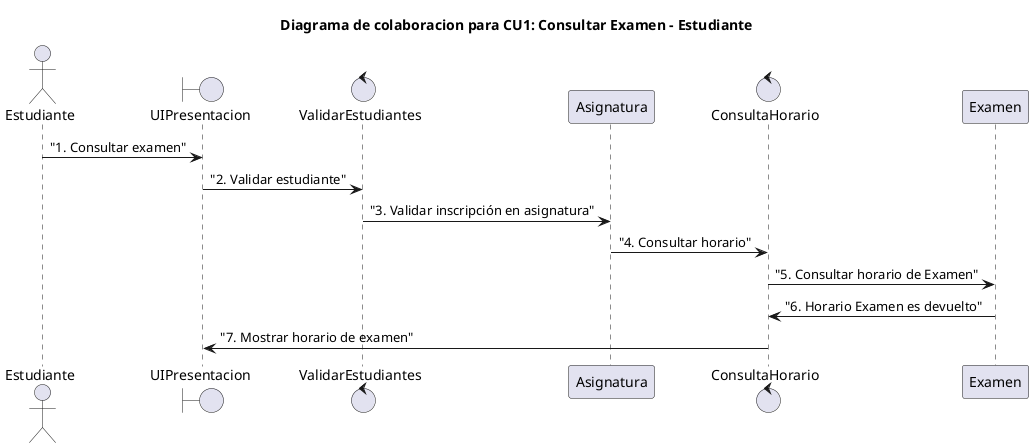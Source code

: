 @startuml CU1
title Diagrama de colaboracion para CU1: Consultar Examen - Estudiante

actor Estudiante
boundary    UIPresentacion   as UIPresentacion
control     ValidarEstudiantes    as ValidarEstudiante
participant Asignatura as  Asignatura
control     ConsultaHorario    as ConsultaHorario
participant Examen as Examen

Estudiante -> UIPresentacion : "1. Consultar examen"
UIPresentacion -> ValidarEstudiante : "2. Validar estudiante"
ValidarEstudiante -> Asignatura : "3. Validar inscripción en asignatura"
Asignatura -> ConsultaHorario : "4. Consultar horario"
ConsultaHorario ->  Examen: "5. Consultar horario de Examen"
Examen -> ConsultaHorario : "6. Horario Examen es devuelto"
ConsultaHorario -> UIPresentacion : "7. Mostrar horario de examen"
@enduml
